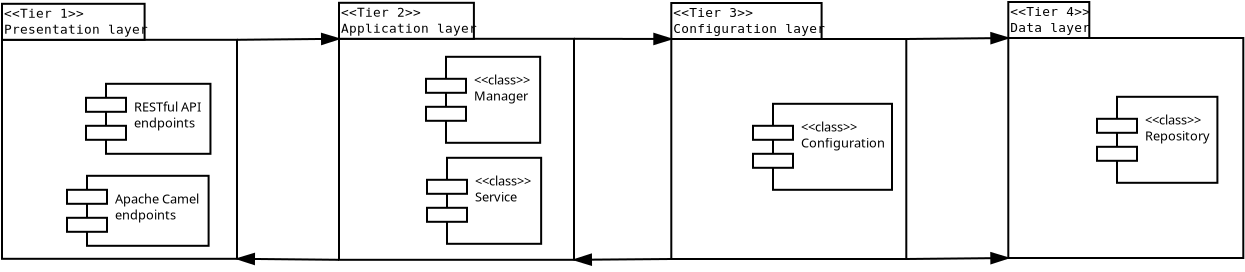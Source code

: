 <?xml version="1.0" encoding="UTF-8"?>
<dia:diagram xmlns:dia="http://www.lysator.liu.se/~alla/dia/">
  <dia:layer name="Background" visible="true" active="true">
    <dia:group>
      <dia:object type="UML - LargePackage" version="0" id="O0">
        <dia:attribute name="obj_pos">
          <dia:point val="18,3.85"/>
        </dia:attribute>
        <dia:attribute name="obj_bb">
          <dia:rectangle val="17.95,2;29.8,14.95"/>
        </dia:attribute>
        <dia:attribute name="meta">
          <dia:composite type="dict"/>
        </dia:attribute>
        <dia:attribute name="elem_corner">
          <dia:point val="18,3.85"/>
        </dia:attribute>
        <dia:attribute name="elem_width">
          <dia:real val="11.75"/>
        </dia:attribute>
        <dia:attribute name="elem_height">
          <dia:real val="11.05"/>
        </dia:attribute>
        <dia:attribute name="line_width">
          <dia:real val="0.1"/>
        </dia:attribute>
        <dia:attribute name="line_colour">
          <dia:color val="#000000"/>
        </dia:attribute>
        <dia:attribute name="fill_colour">
          <dia:color val="#ffffff"/>
        </dia:attribute>
        <dia:attribute name="text_colour">
          <dia:color val="#000000"/>
        </dia:attribute>
        <dia:attribute name="stereotype">
          <dia:string>#Tier 2#</dia:string>
        </dia:attribute>
        <dia:attribute name="name">
          <dia:string>#Application layer#</dia:string>
        </dia:attribute>
      </dia:object>
      <dia:object type="UML - Component" version="0" id="O1">
        <dia:attribute name="obj_pos">
          <dia:point val="22.35,4.75"/>
        </dia:attribute>
        <dia:attribute name="obj_bb">
          <dia:rectangle val="22.3,4.7;28.938,9.1"/>
        </dia:attribute>
        <dia:attribute name="meta">
          <dia:composite type="dict"/>
        </dia:attribute>
        <dia:attribute name="elem_corner">
          <dia:point val="22.35,4.75"/>
        </dia:attribute>
        <dia:attribute name="elem_width">
          <dia:real val="6.537"/>
        </dia:attribute>
        <dia:attribute name="elem_height">
          <dia:real val="4.3"/>
        </dia:attribute>
        <dia:attribute name="line_colour">
          <dia:color val="#000000"/>
        </dia:attribute>
        <dia:attribute name="fill_colour">
          <dia:color val="#ffffff"/>
        </dia:attribute>
        <dia:attribute name="stereotype">
          <dia:string>#class#</dia:string>
        </dia:attribute>
        <dia:attribute name="text">
          <dia:composite type="text">
            <dia:attribute name="string">
              <dia:string>#Manager#</dia:string>
            </dia:attribute>
            <dia:attribute name="font">
              <dia:font family="sans" style="0" name="Helvetica"/>
            </dia:attribute>
            <dia:attribute name="height">
              <dia:real val="0.8"/>
            </dia:attribute>
            <dia:attribute name="pos">
              <dia:point val="24.75,6.845"/>
            </dia:attribute>
            <dia:attribute name="color">
              <dia:color val="#000000"/>
            </dia:attribute>
            <dia:attribute name="alignment">
              <dia:enum val="0"/>
            </dia:attribute>
          </dia:composite>
        </dia:attribute>
        <dia:childnode parent="O0"/>
      </dia:object>
      <dia:object type="UML - LargePackage" version="0" id="O2">
        <dia:attribute name="obj_pos">
          <dia:point val="1.15,3.9"/>
        </dia:attribute>
        <dia:attribute name="obj_bb">
          <dia:rectangle val="1.1,2.05;12.95,14.9"/>
        </dia:attribute>
        <dia:attribute name="meta">
          <dia:composite type="dict"/>
        </dia:attribute>
        <dia:attribute name="elem_corner">
          <dia:point val="1.15,3.9"/>
        </dia:attribute>
        <dia:attribute name="elem_width">
          <dia:real val="11.75"/>
        </dia:attribute>
        <dia:attribute name="elem_height">
          <dia:real val="10.95"/>
        </dia:attribute>
        <dia:attribute name="line_width">
          <dia:real val="0.1"/>
        </dia:attribute>
        <dia:attribute name="line_colour">
          <dia:color val="#000000"/>
        </dia:attribute>
        <dia:attribute name="fill_colour">
          <dia:color val="#ffffff"/>
        </dia:attribute>
        <dia:attribute name="text_colour">
          <dia:color val="#000000"/>
        </dia:attribute>
        <dia:attribute name="stereotype">
          <dia:string>#Tier 1#</dia:string>
        </dia:attribute>
        <dia:attribute name="name">
          <dia:string>#Presentation layer#</dia:string>
        </dia:attribute>
      </dia:object>
      <dia:object type="UML - Component" version="0" id="O3">
        <dia:attribute name="obj_pos">
          <dia:point val="5.35,6.1"/>
        </dia:attribute>
        <dia:attribute name="obj_bb">
          <dia:rectangle val="5.3,6.05;11.87,9.65"/>
        </dia:attribute>
        <dia:attribute name="meta">
          <dia:composite type="dict"/>
        </dia:attribute>
        <dia:attribute name="elem_corner">
          <dia:point val="5.35,6.1"/>
        </dia:attribute>
        <dia:attribute name="elem_width">
          <dia:real val="6.47"/>
        </dia:attribute>
        <dia:attribute name="elem_height">
          <dia:real val="3.5"/>
        </dia:attribute>
        <dia:attribute name="line_colour">
          <dia:color val="#000000"/>
        </dia:attribute>
        <dia:attribute name="fill_colour">
          <dia:color val="#ffffff"/>
        </dia:attribute>
        <dia:attribute name="stereotype">
          <dia:string>##</dia:string>
        </dia:attribute>
        <dia:attribute name="text">
          <dia:composite type="text">
            <dia:attribute name="string">
              <dia:string>#RESTful API
endpoints#</dia:string>
            </dia:attribute>
            <dia:attribute name="font">
              <dia:font family="sans" style="0" name="Helvetica"/>
            </dia:attribute>
            <dia:attribute name="height">
              <dia:real val="0.8"/>
            </dia:attribute>
            <dia:attribute name="pos">
              <dia:point val="7.75,7.395"/>
            </dia:attribute>
            <dia:attribute name="color">
              <dia:color val="#000000"/>
            </dia:attribute>
            <dia:attribute name="alignment">
              <dia:enum val="0"/>
            </dia:attribute>
          </dia:composite>
        </dia:attribute>
      </dia:object>
      <dia:object type="UML - Component" version="0" id="O4">
        <dia:attribute name="obj_pos">
          <dia:point val="4.4,10.7"/>
        </dia:attribute>
        <dia:attribute name="obj_bb">
          <dia:rectangle val="4.35,10.65;11.877,14.25"/>
        </dia:attribute>
        <dia:attribute name="meta">
          <dia:composite type="dict"/>
        </dia:attribute>
        <dia:attribute name="elem_corner">
          <dia:point val="4.4,10.7"/>
        </dia:attribute>
        <dia:attribute name="elem_width">
          <dia:real val="7.427"/>
        </dia:attribute>
        <dia:attribute name="elem_height">
          <dia:real val="3.5"/>
        </dia:attribute>
        <dia:attribute name="line_colour">
          <dia:color val="#000000"/>
        </dia:attribute>
        <dia:attribute name="fill_colour">
          <dia:color val="#ffffff"/>
        </dia:attribute>
        <dia:attribute name="stereotype">
          <dia:string>##</dia:string>
        </dia:attribute>
        <dia:attribute name="text">
          <dia:composite type="text">
            <dia:attribute name="string">
              <dia:string>#Apache Camel
endpoints#</dia:string>
            </dia:attribute>
            <dia:attribute name="font">
              <dia:font family="sans" style="0" name="Helvetica"/>
            </dia:attribute>
            <dia:attribute name="height">
              <dia:real val="0.8"/>
            </dia:attribute>
            <dia:attribute name="pos">
              <dia:point val="6.8,11.995"/>
            </dia:attribute>
            <dia:attribute name="color">
              <dia:color val="#000000"/>
            </dia:attribute>
            <dia:attribute name="alignment">
              <dia:enum val="0"/>
            </dia:attribute>
          </dia:composite>
        </dia:attribute>
      </dia:object>
      <dia:object type="UML - Component" version="0" id="O5">
        <dia:attribute name="obj_pos">
          <dia:point val="22.4,9.8"/>
        </dia:attribute>
        <dia:attribute name="obj_bb">
          <dia:rectangle val="22.35,9.75;28.988,14.15"/>
        </dia:attribute>
        <dia:attribute name="meta">
          <dia:composite type="dict"/>
        </dia:attribute>
        <dia:attribute name="elem_corner">
          <dia:point val="22.4,9.8"/>
        </dia:attribute>
        <dia:attribute name="elem_width">
          <dia:real val="6.537"/>
        </dia:attribute>
        <dia:attribute name="elem_height">
          <dia:real val="4.3"/>
        </dia:attribute>
        <dia:attribute name="line_colour">
          <dia:color val="#000000"/>
        </dia:attribute>
        <dia:attribute name="fill_colour">
          <dia:color val="#ffffff"/>
        </dia:attribute>
        <dia:attribute name="stereotype">
          <dia:string>#class#</dia:string>
        </dia:attribute>
        <dia:attribute name="text">
          <dia:composite type="text">
            <dia:attribute name="string">
              <dia:string>#Service#</dia:string>
            </dia:attribute>
            <dia:attribute name="font">
              <dia:font family="sans" style="0" name="Helvetica"/>
            </dia:attribute>
            <dia:attribute name="height">
              <dia:real val="0.8"/>
            </dia:attribute>
            <dia:attribute name="pos">
              <dia:point val="24.8,11.895"/>
            </dia:attribute>
            <dia:attribute name="color">
              <dia:color val="#000000"/>
            </dia:attribute>
            <dia:attribute name="alignment">
              <dia:enum val="0"/>
            </dia:attribute>
          </dia:composite>
        </dia:attribute>
        <dia:childnode parent="O0"/>
      </dia:object>
      <dia:object type="UML - Message" version="0" id="O6">
        <dia:attribute name="obj_pos">
          <dia:point val="12.9,3.9"/>
        </dia:attribute>
        <dia:attribute name="obj_bb">
          <dia:rectangle val="12.85,3.45;18.054,4.575"/>
        </dia:attribute>
        <dia:attribute name="meta">
          <dia:composite type="dict"/>
        </dia:attribute>
        <dia:attribute name="conn_endpoints">
          <dia:point val="12.9,3.9"/>
          <dia:point val="18,3.85"/>
        </dia:attribute>
        <dia:attribute name="text_colour">
          <dia:color val="#000000"/>
        </dia:attribute>
        <dia:attribute name="line_colour">
          <dia:color val="#000000"/>
        </dia:attribute>
        <dia:attribute name="text">
          <dia:string>##</dia:string>
        </dia:attribute>
        <dia:attribute name="type">
          <dia:enum val="0"/>
        </dia:attribute>
        <dia:attribute name="text_pos">
          <dia:point val="15.45,4.375"/>
        </dia:attribute>
        <dia:connections>
          <dia:connection handle="0" to="O2" connection="2"/>
          <dia:connection handle="1" to="O0" connection="0"/>
        </dia:connections>
      </dia:object>
      <dia:object type="UML - Message" version="0" id="O7">
        <dia:attribute name="obj_pos">
          <dia:point val="18,14.9"/>
        </dia:attribute>
        <dia:attribute name="obj_bb">
          <dia:rectangle val="12.846,14.45;18.05,15.575"/>
        </dia:attribute>
        <dia:attribute name="meta">
          <dia:composite type="dict"/>
        </dia:attribute>
        <dia:attribute name="conn_endpoints">
          <dia:point val="18,14.9"/>
          <dia:point val="12.9,14.85"/>
        </dia:attribute>
        <dia:attribute name="text_colour">
          <dia:color val="#000000"/>
        </dia:attribute>
        <dia:attribute name="line_colour">
          <dia:color val="#000000"/>
        </dia:attribute>
        <dia:attribute name="text">
          <dia:string>##</dia:string>
        </dia:attribute>
        <dia:attribute name="type">
          <dia:enum val="0"/>
        </dia:attribute>
        <dia:attribute name="text_pos">
          <dia:point val="15.45,15.375"/>
        </dia:attribute>
        <dia:connections>
          <dia:connection handle="0" to="O0" connection="5"/>
          <dia:connection handle="1" to="O2" connection="7"/>
        </dia:connections>
      </dia:object>
      <dia:object type="UML - LargePackage" version="0" id="O8">
        <dia:attribute name="obj_pos">
          <dia:point val="34.615,3.86"/>
        </dia:attribute>
        <dia:attribute name="obj_bb">
          <dia:rectangle val="34.565,2.01;46.415,14.91"/>
        </dia:attribute>
        <dia:attribute name="meta">
          <dia:composite type="dict"/>
        </dia:attribute>
        <dia:attribute name="elem_corner">
          <dia:point val="34.615,3.86"/>
        </dia:attribute>
        <dia:attribute name="elem_width">
          <dia:real val="11.75"/>
        </dia:attribute>
        <dia:attribute name="elem_height">
          <dia:real val="11.0"/>
        </dia:attribute>
        <dia:attribute name="line_width">
          <dia:real val="0.1"/>
        </dia:attribute>
        <dia:attribute name="line_colour">
          <dia:color val="#000000"/>
        </dia:attribute>
        <dia:attribute name="fill_colour">
          <dia:color val="#ffffff"/>
        </dia:attribute>
        <dia:attribute name="text_colour">
          <dia:color val="#000000"/>
        </dia:attribute>
        <dia:attribute name="stereotype">
          <dia:string>#Tier 3#</dia:string>
        </dia:attribute>
        <dia:attribute name="name">
          <dia:string>#Configuration layer#</dia:string>
        </dia:attribute>
      </dia:object>
      <dia:object type="UML - Component" version="0" id="O9">
        <dia:attribute name="obj_pos">
          <dia:point val="38.7,7.1"/>
        </dia:attribute>
        <dia:attribute name="obj_bb">
          <dia:rectangle val="38.65,7.05;45.89,11.45"/>
        </dia:attribute>
        <dia:attribute name="meta">
          <dia:composite type="dict"/>
        </dia:attribute>
        <dia:attribute name="elem_corner">
          <dia:point val="38.7,7.1"/>
        </dia:attribute>
        <dia:attribute name="elem_width">
          <dia:real val="7.14"/>
        </dia:attribute>
        <dia:attribute name="elem_height">
          <dia:real val="4.3"/>
        </dia:attribute>
        <dia:attribute name="line_colour">
          <dia:color val="#000000"/>
        </dia:attribute>
        <dia:attribute name="fill_colour">
          <dia:color val="#ffffff"/>
        </dia:attribute>
        <dia:attribute name="stereotype">
          <dia:string>#class#</dia:string>
        </dia:attribute>
        <dia:attribute name="text">
          <dia:composite type="text">
            <dia:attribute name="string">
              <dia:string>#Configuration#</dia:string>
            </dia:attribute>
            <dia:attribute name="font">
              <dia:font family="sans" style="0" name="Helvetica"/>
            </dia:attribute>
            <dia:attribute name="height">
              <dia:real val="0.8"/>
            </dia:attribute>
            <dia:attribute name="pos">
              <dia:point val="41.1,9.195"/>
            </dia:attribute>
            <dia:attribute name="color">
              <dia:color val="#000000"/>
            </dia:attribute>
            <dia:attribute name="alignment">
              <dia:enum val="0"/>
            </dia:attribute>
          </dia:composite>
        </dia:attribute>
      </dia:object>
      <dia:object type="UML - Message" version="0" id="O10">
        <dia:attribute name="obj_pos">
          <dia:point val="29.75,3.85"/>
        </dia:attribute>
        <dia:attribute name="obj_bb">
          <dia:rectangle val="29.7,3.46;34.666,4.555"/>
        </dia:attribute>
        <dia:attribute name="meta">
          <dia:composite type="dict"/>
        </dia:attribute>
        <dia:attribute name="conn_endpoints">
          <dia:point val="29.75,3.85"/>
          <dia:point val="34.615,3.86"/>
        </dia:attribute>
        <dia:attribute name="text_colour">
          <dia:color val="#000000"/>
        </dia:attribute>
        <dia:attribute name="line_colour">
          <dia:color val="#000000"/>
        </dia:attribute>
        <dia:attribute name="text">
          <dia:string>##</dia:string>
        </dia:attribute>
        <dia:attribute name="type">
          <dia:enum val="0"/>
        </dia:attribute>
        <dia:attribute name="text_pos">
          <dia:point val="32.182,4.355"/>
        </dia:attribute>
        <dia:connections>
          <dia:connection handle="0" to="O0" connection="2"/>
          <dia:connection handle="1" to="O8" connection="0"/>
        </dia:connections>
      </dia:object>
      <dia:object type="UML - Message" version="0" id="O11">
        <dia:attribute name="obj_pos">
          <dia:point val="34.615,14.86"/>
        </dia:attribute>
        <dia:attribute name="obj_bb">
          <dia:rectangle val="29.697,14.5;34.665,15.58"/>
        </dia:attribute>
        <dia:attribute name="meta">
          <dia:composite type="dict"/>
        </dia:attribute>
        <dia:attribute name="conn_endpoints">
          <dia:point val="34.615,14.86"/>
          <dia:point val="29.75,14.9"/>
        </dia:attribute>
        <dia:attribute name="text_colour">
          <dia:color val="#000000"/>
        </dia:attribute>
        <dia:attribute name="line_colour">
          <dia:color val="#000000"/>
        </dia:attribute>
        <dia:attribute name="text">
          <dia:string>##</dia:string>
        </dia:attribute>
        <dia:attribute name="type">
          <dia:enum val="0"/>
        </dia:attribute>
        <dia:attribute name="text_pos">
          <dia:point val="32.182,15.38"/>
        </dia:attribute>
        <dia:connections>
          <dia:connection handle="0" to="O8" connection="5"/>
          <dia:connection handle="1" to="O0" connection="7"/>
        </dia:connections>
      </dia:object>
      <dia:object type="UML - LargePackage" version="0" id="O12">
        <dia:attribute name="obj_pos">
          <dia:point val="51.465,3.81"/>
        </dia:attribute>
        <dia:attribute name="obj_bb">
          <dia:rectangle val="51.415,1.96;63.265,14.86"/>
        </dia:attribute>
        <dia:attribute name="meta">
          <dia:composite type="dict"/>
        </dia:attribute>
        <dia:attribute name="elem_corner">
          <dia:point val="51.465,3.81"/>
        </dia:attribute>
        <dia:attribute name="elem_width">
          <dia:real val="11.75"/>
        </dia:attribute>
        <dia:attribute name="elem_height">
          <dia:real val="11.0"/>
        </dia:attribute>
        <dia:attribute name="line_width">
          <dia:real val="0.1"/>
        </dia:attribute>
        <dia:attribute name="line_colour">
          <dia:color val="#000000"/>
        </dia:attribute>
        <dia:attribute name="fill_colour">
          <dia:color val="#ffffff"/>
        </dia:attribute>
        <dia:attribute name="text_colour">
          <dia:color val="#000000"/>
        </dia:attribute>
        <dia:attribute name="stereotype">
          <dia:string>#Tier 4#</dia:string>
        </dia:attribute>
        <dia:attribute name="name">
          <dia:string>#Data layer#</dia:string>
        </dia:attribute>
      </dia:object>
      <dia:object type="UML - Component" version="0" id="O13">
        <dia:attribute name="obj_pos">
          <dia:point val="55.9,6.75"/>
        </dia:attribute>
        <dia:attribute name="obj_bb">
          <dia:rectangle val="55.85,6.7;62.487,11.1"/>
        </dia:attribute>
        <dia:attribute name="meta">
          <dia:composite type="dict"/>
        </dia:attribute>
        <dia:attribute name="elem_corner">
          <dia:point val="55.9,6.75"/>
        </dia:attribute>
        <dia:attribute name="elem_width">
          <dia:real val="6.537"/>
        </dia:attribute>
        <dia:attribute name="elem_height">
          <dia:real val="4.3"/>
        </dia:attribute>
        <dia:attribute name="line_colour">
          <dia:color val="#000000"/>
        </dia:attribute>
        <dia:attribute name="fill_colour">
          <dia:color val="#ffffff"/>
        </dia:attribute>
        <dia:attribute name="stereotype">
          <dia:string>#class#</dia:string>
        </dia:attribute>
        <dia:attribute name="text">
          <dia:composite type="text">
            <dia:attribute name="string">
              <dia:string>#Repository#</dia:string>
            </dia:attribute>
            <dia:attribute name="font">
              <dia:font family="sans" style="0" name="Helvetica"/>
            </dia:attribute>
            <dia:attribute name="height">
              <dia:real val="0.8"/>
            </dia:attribute>
            <dia:attribute name="pos">
              <dia:point val="58.3,8.845"/>
            </dia:attribute>
            <dia:attribute name="color">
              <dia:color val="#000000"/>
            </dia:attribute>
            <dia:attribute name="alignment">
              <dia:enum val="0"/>
            </dia:attribute>
          </dia:composite>
        </dia:attribute>
      </dia:object>
      <dia:object type="UML - Message" version="0" id="O14">
        <dia:attribute name="obj_pos">
          <dia:point val="46.365,3.86"/>
        </dia:attribute>
        <dia:attribute name="obj_bb">
          <dia:rectangle val="46.315,3.41;51.519,4.535"/>
        </dia:attribute>
        <dia:attribute name="meta">
          <dia:composite type="dict"/>
        </dia:attribute>
        <dia:attribute name="conn_endpoints">
          <dia:point val="46.365,3.86"/>
          <dia:point val="51.465,3.81"/>
        </dia:attribute>
        <dia:attribute name="text_colour">
          <dia:color val="#000000"/>
        </dia:attribute>
        <dia:attribute name="line_colour">
          <dia:color val="#000000"/>
        </dia:attribute>
        <dia:attribute name="text">
          <dia:string>##</dia:string>
        </dia:attribute>
        <dia:attribute name="type">
          <dia:enum val="0"/>
        </dia:attribute>
        <dia:attribute name="text_pos">
          <dia:point val="48.915,4.335"/>
        </dia:attribute>
        <dia:connections>
          <dia:connection handle="0" to="O8" connection="2"/>
          <dia:connection handle="1" to="O12" connection="0"/>
        </dia:connections>
      </dia:object>
      <dia:object type="UML - Message" version="0" id="O15">
        <dia:attribute name="obj_pos">
          <dia:point val="46.365,14.86"/>
        </dia:attribute>
        <dia:attribute name="obj_bb">
          <dia:rectangle val="46.315,14.409;51.519,15.535"/>
        </dia:attribute>
        <dia:attribute name="meta">
          <dia:composite type="dict"/>
        </dia:attribute>
        <dia:attribute name="conn_endpoints">
          <dia:point val="46.365,14.86"/>
          <dia:point val="51.465,14.81"/>
        </dia:attribute>
        <dia:attribute name="text_colour">
          <dia:color val="#000000"/>
        </dia:attribute>
        <dia:attribute name="line_colour">
          <dia:color val="#000000"/>
        </dia:attribute>
        <dia:attribute name="text">
          <dia:string>##</dia:string>
        </dia:attribute>
        <dia:attribute name="type">
          <dia:enum val="0"/>
        </dia:attribute>
        <dia:attribute name="text_pos">
          <dia:point val="48.915,15.335"/>
        </dia:attribute>
        <dia:connections>
          <dia:connection handle="0" to="O8" connection="7"/>
          <dia:connection handle="1" to="O12" connection="5"/>
        </dia:connections>
      </dia:object>
    </dia:group>
  </dia:layer>
</dia:diagram>
